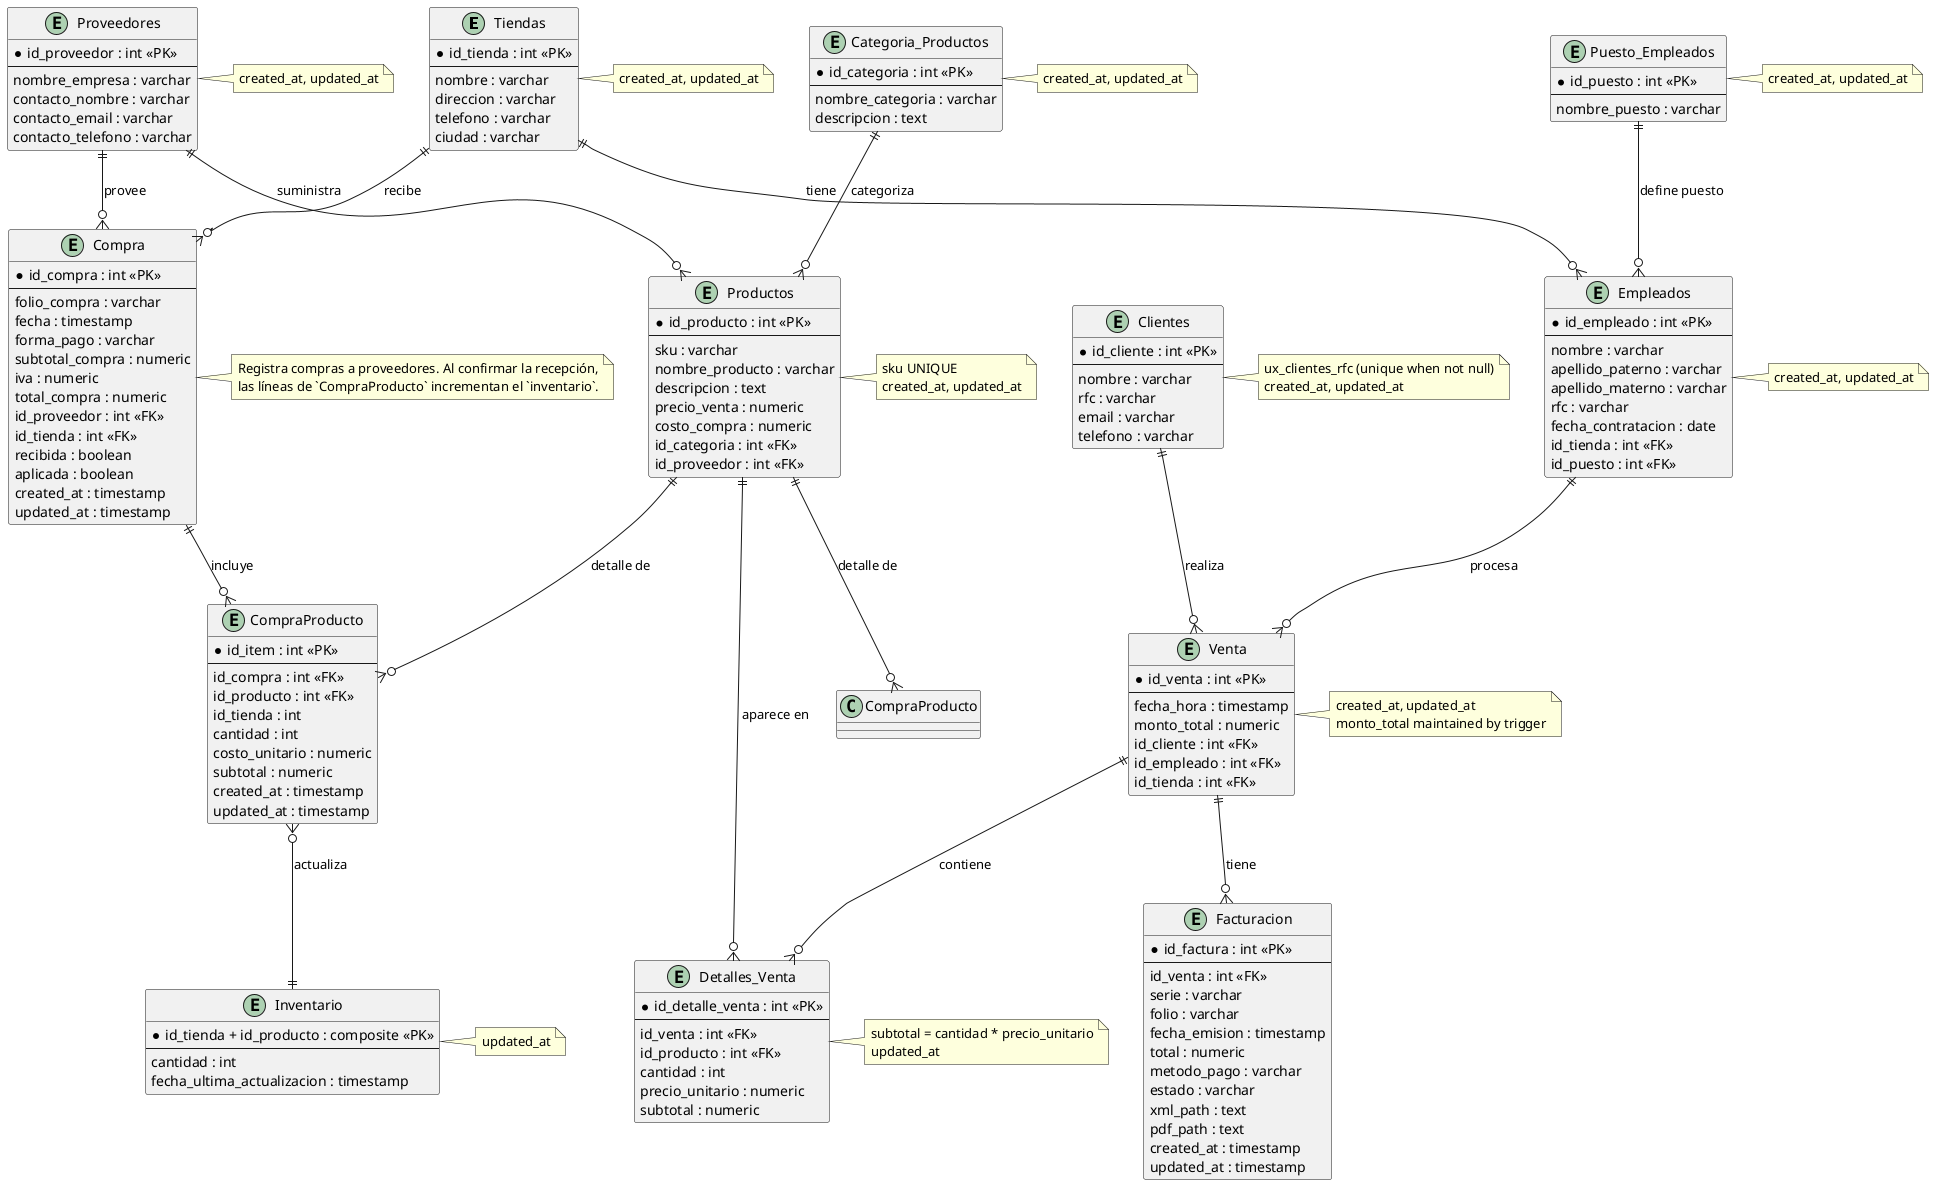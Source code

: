 @startuml modelo_logico
' Diagrama ER del modelo lógico (sistema de ventas)
' Generado/actualizado a partir de las imágenes proporcionadas

entity "Tiendas" as Tiendas {
  *id_tienda : int <<PK>>
  --
  nombre : varchar
  direccion : varchar
  telefono : varchar
  ciudad : varchar
}

note right of Tiendas
  created_at, updated_at
end note

entity "Puesto_Empleados" as Puesto {
  *id_puesto : int <<PK>>
  --
  nombre_puesto : varchar
}

note right of Puesto
  created_at, updated_at
end note

entity "Empleados" as Empleado {
  *id_empleado : int <<PK>>
  --
  nombre : varchar
  apellido_paterno : varchar
  apellido_materno : varchar
  rfc : varchar
  fecha_contratacion : date
  id_tienda : int <<FK>>
  id_puesto : int <<FK>>
}

note right of Empleado
  created_at, updated_at
end note

entity "Proveedores" as Proveedor {
  *id_proveedor : int <<PK>>
  --
  nombre_empresa : varchar
  contacto_nombre : varchar
  contacto_email : varchar
  contacto_telefono : varchar
}

note right of Proveedor
  created_at, updated_at
end note

entity "Categoria_Productos" as Categoria {
  *id_categoria : int <<PK>>
  --
  nombre_categoria : varchar
  descripcion : text
}

note right of Categoria
  created_at, updated_at
end note

entity "Productos" as Producto {
  *id_producto : int <<PK>>
  --
  sku : varchar
  nombre_producto : varchar
  descripcion : text
  precio_venta : numeric
  costo_compra : numeric
  id_categoria : int <<FK>>
  id_proveedor : int <<FK>>
}

note right of Producto
  sku UNIQUE
  created_at, updated_at
end note

entity "Inventario" as Inventario {
  *id_tienda + id_producto : composite <<PK>>
  --
  cantidad : int
  fecha_ultima_actualizacion : timestamp
}

note right of Inventario
  updated_at
end note

entity "Clientes" as Cliente {
  *id_cliente : int <<PK>>
  --
  nombre : varchar
  rfc : varchar
  email : varchar
  telefono : varchar
}

note right of Cliente
  ux_clientes_rfc (unique when not null)
  created_at, updated_at
end note

entity "Venta" as Venta {
  *id_venta : int <<PK>>
  --
  fecha_hora : timestamp
  monto_total : numeric
  id_cliente : int <<FK>>
  id_empleado : int <<FK>>
  id_tienda : int <<FK>>
}

note right of Venta
  created_at, updated_at
  monto_total maintained by trigger
end note

entity "Detalles_Venta" as Detalle {
  *id_detalle_venta : int <<PK>>
  --
  id_venta : int <<FK>>
  id_producto : int <<FK>>
  cantidad : int
  precio_unitario : numeric
  subtotal : numeric
}

note right of Detalle
  subtotal = cantidad * precio_unitario
  updated_at
end note

' Relaciones
Tiendas ||--o{ Empleado : "tiene"
Puesto ||--o{ Empleado : "define puesto"
Categoria ||--o{ Producto : "categoriza"
Proveedor ||--o{ Producto : "suministra"
Cliente ||--o{ Venta : "realiza"
Empleado ||--o{ Venta : "procesa"
Venta ||--o{ Detalle : "contiene"
Producto ||--o{ Detalle : "aparece en"
Producto ||--o{ CompraProducto : "detalle de"

 ' --- Compras y Facturación ---
entity "Compra" as Compra {
  *id_compra : int <<PK>>
  --
  folio_compra : varchar
  fecha : timestamp
  forma_pago : varchar
  subtotal_compra : numeric
  iva : numeric
  total_compra : numeric
  id_proveedor : int <<FK>>
  id_tienda : int <<FK>>
  recibida : boolean
  aplicada : boolean
  created_at : timestamp
  updated_at : timestamp
}

entity "CompraProducto" as CompraItem {
  *id_item : int <<PK>>
  --
  id_compra : int <<FK>>
  id_producto : int <<FK>>
  id_tienda : int
  cantidad : int
  costo_unitario : numeric
  subtotal : numeric
  created_at : timestamp
  updated_at : timestamp
}

note right of Compra
  Registra compras a proveedores. Al confirmar la recepción,
  las líneas de `CompraProducto` incrementan el `inventario`.
end note

Proveedor ||--o{ Compra : "provee"
Tiendas ||--o{ Compra : "recibe"
Compra ||--o{ CompraItem : "incluye"
Producto ||--o{ CompraItem : "detalle de"
CompraItem }o--|| Inventario : "actualiza"

entity "Facturacion" as Facturacion {
  *id_factura : int <<PK>>
  --
  id_venta : int <<FK>>
  serie : varchar
  folio : varchar
  fecha_emision : timestamp
  total : numeric
  metodo_pago : varchar
  estado : varchar
  xml_path : text
  pdf_path : text
  created_at : timestamp
  updated_at : timestamp
}

Venta ||--o{ Facturacion : "tiene"

@enduml
